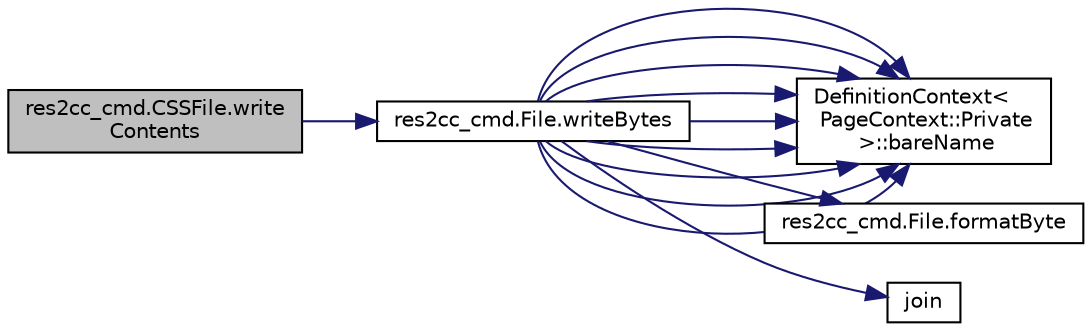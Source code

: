 digraph "res2cc_cmd.CSSFile.writeContents"
{
 // LATEX_PDF_SIZE
  edge [fontname="Helvetica",fontsize="10",labelfontname="Helvetica",labelfontsize="10"];
  node [fontname="Helvetica",fontsize="10",shape=record];
  rankdir="LR";
  Node1 [label="res2cc_cmd.CSSFile.write\lContents",height=0.2,width=0.4,color="black", fillcolor="grey75", style="filled", fontcolor="black",tooltip=" "];
  Node1 -> Node2 [color="midnightblue",fontsize="10",style="solid"];
  Node2 [label="res2cc_cmd.File.writeBytes",height=0.2,width=0.4,color="black", fillcolor="white", style="filled",URL="$classres2cc__cmd_1_1File.html#adaa5b0dc35c50cec7cf1c816dda8694a",tooltip=" "];
  Node2 -> Node3 [color="midnightblue",fontsize="10",style="solid"];
  Node3 [label="DefinitionContext\<\l PageContext::Private\l \>::bareName",height=0.2,width=0.4,color="black", fillcolor="white", style="filled",URL="$classDefinitionContext.html#a60a574a0efd2786ed401f7febf02c84c",tooltip=" "];
  Node2 -> Node3 [color="midnightblue",fontsize="10",style="solid"];
  Node2 -> Node3 [color="midnightblue",fontsize="10",style="solid"];
  Node2 -> Node3 [color="midnightblue",fontsize="10",style="solid"];
  Node2 -> Node3 [color="midnightblue",fontsize="10",style="solid"];
  Node2 -> Node3 [color="midnightblue",fontsize="10",style="solid"];
  Node2 -> Node3 [color="midnightblue",fontsize="10",style="solid"];
  Node2 -> Node3 [color="midnightblue",fontsize="10",style="solid"];
  Node2 -> Node3 [color="midnightblue",fontsize="10",style="solid"];
  Node2 -> Node4 [color="midnightblue",fontsize="10",style="solid"];
  Node4 [label="res2cc_cmd.File.formatByte",height=0.2,width=0.4,color="black", fillcolor="white", style="filled",URL="$classres2cc__cmd_1_1File.html#ac0b99df4d5caba3311d18ae7b08dfd64",tooltip=" "];
  Node2 -> Node5 [color="midnightblue",fontsize="10",style="solid"];
  Node5 [label="join",height=0.2,width=0.4,color="black", fillcolor="white", style="filled",URL="$util_8cpp.html#a27784840caff3a70e6dfa44f5341553b",tooltip="create a string where the string in the vector are joined by the given delimiter"];
}
